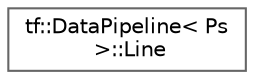 digraph "类继承关系图"
{
 // LATEX_PDF_SIZE
  bgcolor="transparent";
  edge [fontname=Helvetica,fontsize=10,labelfontname=Helvetica,labelfontsize=10];
  node [fontname=Helvetica,fontsize=10,shape=box,height=0.2,width=0.4];
  rankdir="LR";
  Node0 [id="Node000000",label="tf::DataPipeline\< Ps\l \>::Line",height=0.2,width=0.4,color="grey40", fillcolor="white", style="filled",URL="$structtf_1_1_data_pipeline_1_1_line.html",tooltip=" "];
}
